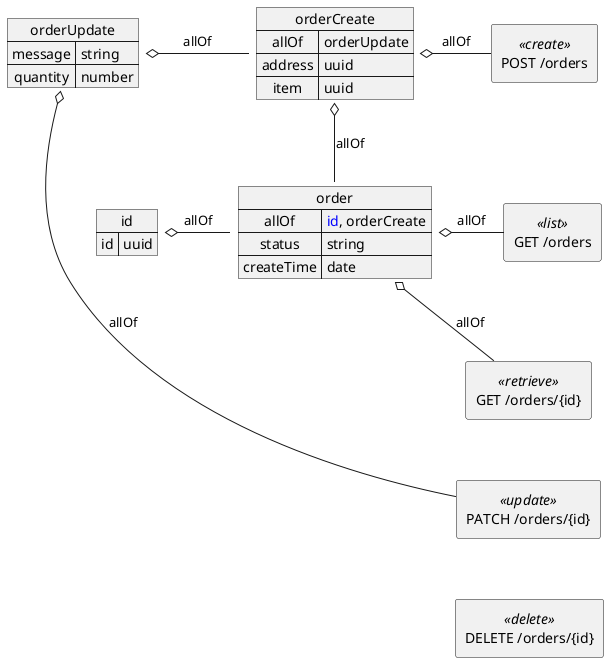 @startuml

skinparam componentStyle rectangle
together {
  component "POST /orders" as create <<create>>
  component "GET /orders" as list <<list>>
  component "GET /orders/{id}" as get <<retrieve>>
  component "PATCH /orders/{id}" as update <<update>>
  component "DELETE /orders/{id}" as delete <<delete>>
}

create -[hidden]-> list
list -[hidden]-> get
get -[hidden]-> update
update -[hidden]-> delete

map id {
  id => uuid
}

map orderUpdate {
  message => string
  quantity => number
}

map orderCreate {
  allOf => orderUpdate
  address => uuid
  item => uuid
}

map order {
  allOf => <font color="blue">id</font>, orderCreate
  status => string
  createTime => date
}

id o- order: allOf
orderCreate o- order: allOf

orderUpdate o- orderCreate: allOf

orderCreate o- create: allOf
order o- list: allOf
order o- get: allOf
orderUpdate o- update: allOf


@enduml